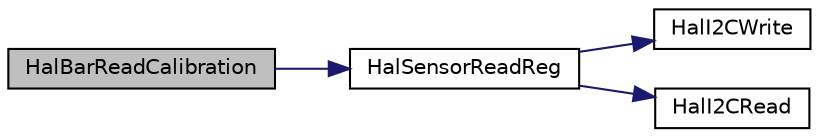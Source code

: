 digraph "HalBarReadCalibration"
{
  edge [fontname="Helvetica",fontsize="10",labelfontname="Helvetica",labelfontsize="10"];
  node [fontname="Helvetica",fontsize="10",shape=record];
  rankdir="LR";
  Node1 [label="HalBarReadCalibration",height=0.2,width=0.4,color="black", fillcolor="grey75", style="filled" fontcolor="black"];
  Node1 -> Node2 [color="midnightblue",fontsize="10",style="solid",fontname="Helvetica"];
  Node2 [label="HalSensorReadReg",height=0.2,width=0.4,color="black", fillcolor="white", style="filled",URL="$hal__sensor_8c.html#afbc45759f52fe34333d6fba095d278f5"];
  Node2 -> Node3 [color="midnightblue",fontsize="10",style="solid",fontname="Helvetica"];
  Node3 [label="HalI2CWrite",height=0.2,width=0.4,color="black", fillcolor="white", style="filled",URL="$_c_c2541_s_t_2hal__i2c_8c.html#ad3613df7d1f888faa333829b5b83c990"];
  Node2 -> Node4 [color="midnightblue",fontsize="10",style="solid",fontname="Helvetica"];
  Node4 [label="HalI2CRead",height=0.2,width=0.4,color="black", fillcolor="white", style="filled",URL="$_c_c2541_s_t_2hal__i2c_8c.html#a69591c2c09635fe96280ad085df74821"];
}
